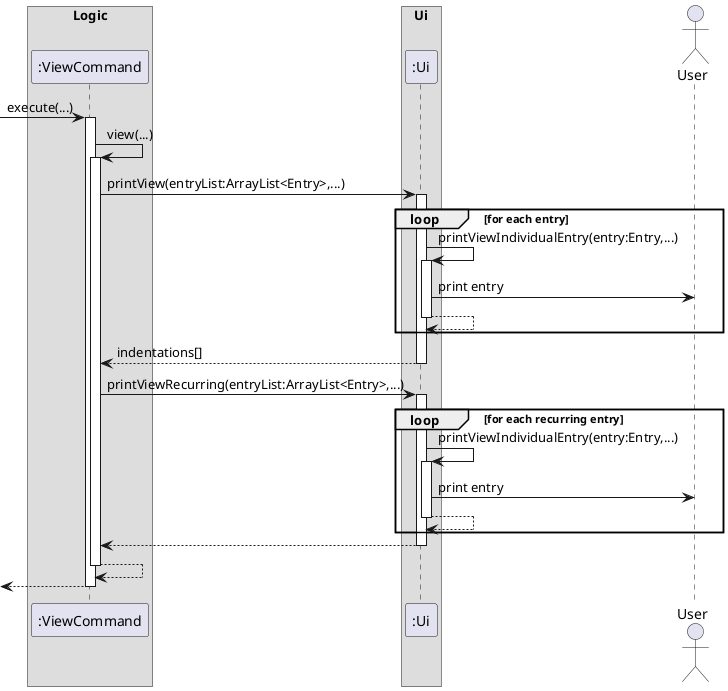 @startuml

box Logic
Participant ":ViewCommand" as ViewCommand
end box

box Ui
Participant ":Ui" as Ui
end box

Actor User

-> ViewCommand : execute(...)
activate ViewCommand

ViewCommand -> ViewCommand : view(...)
activate ViewCommand
ViewCommand -> Ui : printView(entryList:ArrayList<Entry>,...)
activate Ui
loop for each entry
    Ui -> Ui : printViewIndividualEntry(entry:Entry,...)
    activate Ui
    Ui -> User : print entry
    Ui --> Ui
    deactivate Ui
end
Ui --> ViewCommand : indentations[]
deactivate Ui
ViewCommand -> Ui : printViewRecurring(entryList:ArrayList<Entry>,...)
activate Ui
loop for each recurring entry
    Ui -> Ui : printViewIndividualEntry(entry:Entry,...)
    activate Ui
    Ui -> User : print entry
    Ui --> Ui
    deactivate Ui
end
Ui --> ViewCommand
deactivate Ui
ViewCommand --> ViewCommand
deactivate ViewCommand
<-- ViewCommand
deactivate ViewCommand

@enduml